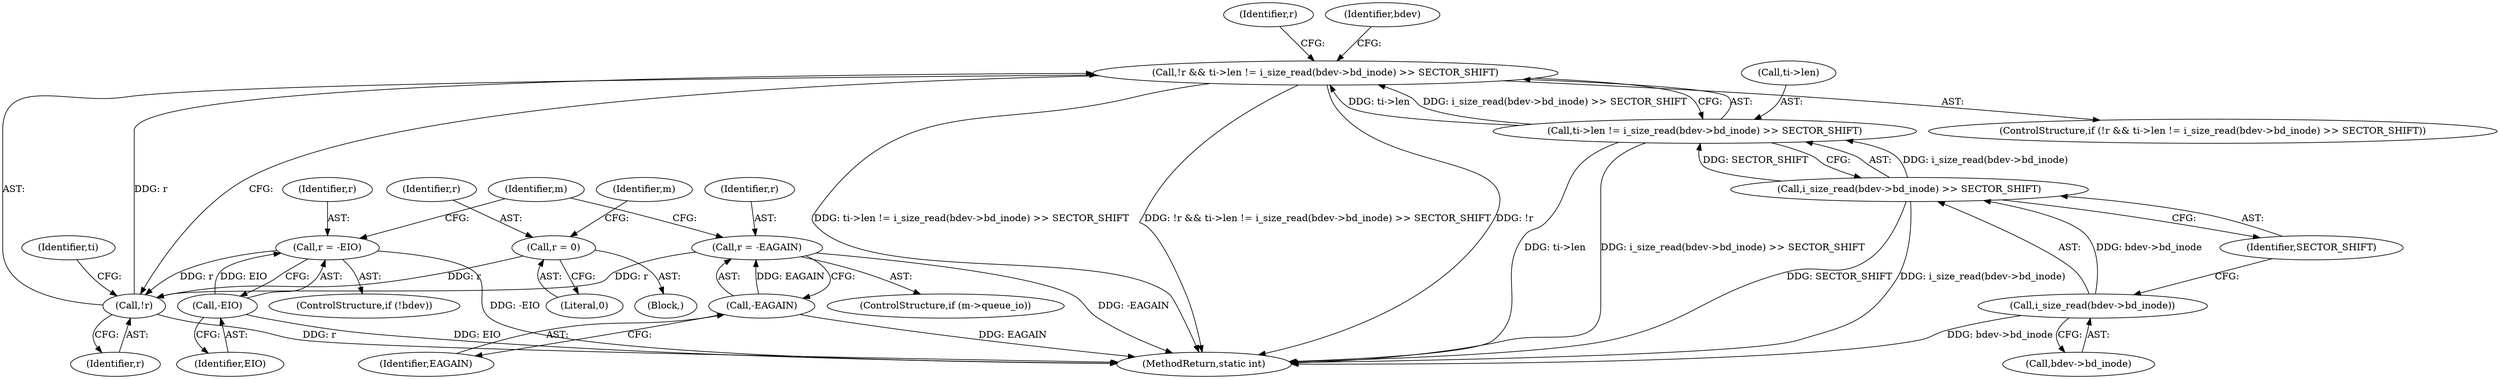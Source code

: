 digraph "0_linux_ec8013beddd717d1740cfefb1a9b900deef85462_1@API" {
"1000191" [label="(Call,!r && ti->len != i_size_read(bdev->bd_inode) >> SECTOR_SHIFT)"];
"1000192" [label="(Call,!r)"];
"1000124" [label="(Call,r = 0)"];
"1000180" [label="(Call,r = -EIO)"];
"1000182" [label="(Call,-EIO)"];
"1000172" [label="(Call,r = -EAGAIN)"];
"1000174" [label="(Call,-EAGAIN)"];
"1000194" [label="(Call,ti->len != i_size_read(bdev->bd_inode) >> SECTOR_SHIFT)"];
"1000198" [label="(Call,i_size_read(bdev->bd_inode) >> SECTOR_SHIFT)"];
"1000199" [label="(Call,i_size_read(bdev->bd_inode))"];
"1000192" [label="(Call,!r)"];
"1000183" [label="(Identifier,EIO)"];
"1000172" [label="(Call,r = -EAGAIN)"];
"1000174" [label="(Call,-EAGAIN)"];
"1000198" [label="(Call,i_size_read(bdev->bd_inode) >> SECTOR_SHIFT)"];
"1000199" [label="(Call,i_size_read(bdev->bd_inode))"];
"1000187" [label="(Identifier,m)"];
"1000194" [label="(Call,ti->len != i_size_read(bdev->bd_inode) >> SECTOR_SHIFT)"];
"1000175" [label="(Identifier,EAGAIN)"];
"1000126" [label="(Literal,0)"];
"1000190" [label="(ControlStructure,if (!r && ti->len != i_size_read(bdev->bd_inode) >> SECTOR_SHIFT))"];
"1000200" [label="(Call,bdev->bd_inode)"];
"1000205" [label="(Identifier,r)"];
"1000193" [label="(Identifier,r)"];
"1000177" [label="(ControlStructure,if (!bdev))"];
"1000182" [label="(Call,-EIO)"];
"1000181" [label="(Identifier,r)"];
"1000214" [label="(MethodReturn,static int)"];
"1000130" [label="(Identifier,m)"];
"1000195" [label="(Call,ti->len)"];
"1000191" [label="(Call,!r && ti->len != i_size_read(bdev->bd_inode) >> SECTOR_SHIFT)"];
"1000168" [label="(ControlStructure,if (m->queue_io))"];
"1000125" [label="(Identifier,r)"];
"1000105" [label="(Block,)"];
"1000173" [label="(Identifier,r)"];
"1000180" [label="(Call,r = -EIO)"];
"1000196" [label="(Identifier,ti)"];
"1000203" [label="(Identifier,SECTOR_SHIFT)"];
"1000124" [label="(Call,r = 0)"];
"1000210" [label="(Identifier,bdev)"];
"1000191" -> "1000190"  [label="AST: "];
"1000191" -> "1000192"  [label="CFG: "];
"1000191" -> "1000194"  [label="CFG: "];
"1000192" -> "1000191"  [label="AST: "];
"1000194" -> "1000191"  [label="AST: "];
"1000205" -> "1000191"  [label="CFG: "];
"1000210" -> "1000191"  [label="CFG: "];
"1000191" -> "1000214"  [label="DDG: ti->len != i_size_read(bdev->bd_inode) >> SECTOR_SHIFT"];
"1000191" -> "1000214"  [label="DDG: !r && ti->len != i_size_read(bdev->bd_inode) >> SECTOR_SHIFT"];
"1000191" -> "1000214"  [label="DDG: !r"];
"1000192" -> "1000191"  [label="DDG: r"];
"1000194" -> "1000191"  [label="DDG: ti->len"];
"1000194" -> "1000191"  [label="DDG: i_size_read(bdev->bd_inode) >> SECTOR_SHIFT"];
"1000192" -> "1000193"  [label="CFG: "];
"1000193" -> "1000192"  [label="AST: "];
"1000196" -> "1000192"  [label="CFG: "];
"1000192" -> "1000214"  [label="DDG: r"];
"1000124" -> "1000192"  [label="DDG: r"];
"1000180" -> "1000192"  [label="DDG: r"];
"1000172" -> "1000192"  [label="DDG: r"];
"1000124" -> "1000105"  [label="AST: "];
"1000124" -> "1000126"  [label="CFG: "];
"1000125" -> "1000124"  [label="AST: "];
"1000126" -> "1000124"  [label="AST: "];
"1000130" -> "1000124"  [label="CFG: "];
"1000180" -> "1000177"  [label="AST: "];
"1000180" -> "1000182"  [label="CFG: "];
"1000181" -> "1000180"  [label="AST: "];
"1000182" -> "1000180"  [label="AST: "];
"1000187" -> "1000180"  [label="CFG: "];
"1000180" -> "1000214"  [label="DDG: -EIO"];
"1000182" -> "1000180"  [label="DDG: EIO"];
"1000182" -> "1000183"  [label="CFG: "];
"1000183" -> "1000182"  [label="AST: "];
"1000182" -> "1000214"  [label="DDG: EIO"];
"1000172" -> "1000168"  [label="AST: "];
"1000172" -> "1000174"  [label="CFG: "];
"1000173" -> "1000172"  [label="AST: "];
"1000174" -> "1000172"  [label="AST: "];
"1000187" -> "1000172"  [label="CFG: "];
"1000172" -> "1000214"  [label="DDG: -EAGAIN"];
"1000174" -> "1000172"  [label="DDG: EAGAIN"];
"1000174" -> "1000175"  [label="CFG: "];
"1000175" -> "1000174"  [label="AST: "];
"1000174" -> "1000214"  [label="DDG: EAGAIN"];
"1000194" -> "1000198"  [label="CFG: "];
"1000195" -> "1000194"  [label="AST: "];
"1000198" -> "1000194"  [label="AST: "];
"1000194" -> "1000214"  [label="DDG: ti->len"];
"1000194" -> "1000214"  [label="DDG: i_size_read(bdev->bd_inode) >> SECTOR_SHIFT"];
"1000198" -> "1000194"  [label="DDG: i_size_read(bdev->bd_inode)"];
"1000198" -> "1000194"  [label="DDG: SECTOR_SHIFT"];
"1000198" -> "1000203"  [label="CFG: "];
"1000199" -> "1000198"  [label="AST: "];
"1000203" -> "1000198"  [label="AST: "];
"1000198" -> "1000214"  [label="DDG: i_size_read(bdev->bd_inode)"];
"1000198" -> "1000214"  [label="DDG: SECTOR_SHIFT"];
"1000199" -> "1000198"  [label="DDG: bdev->bd_inode"];
"1000199" -> "1000200"  [label="CFG: "];
"1000200" -> "1000199"  [label="AST: "];
"1000203" -> "1000199"  [label="CFG: "];
"1000199" -> "1000214"  [label="DDG: bdev->bd_inode"];
}

